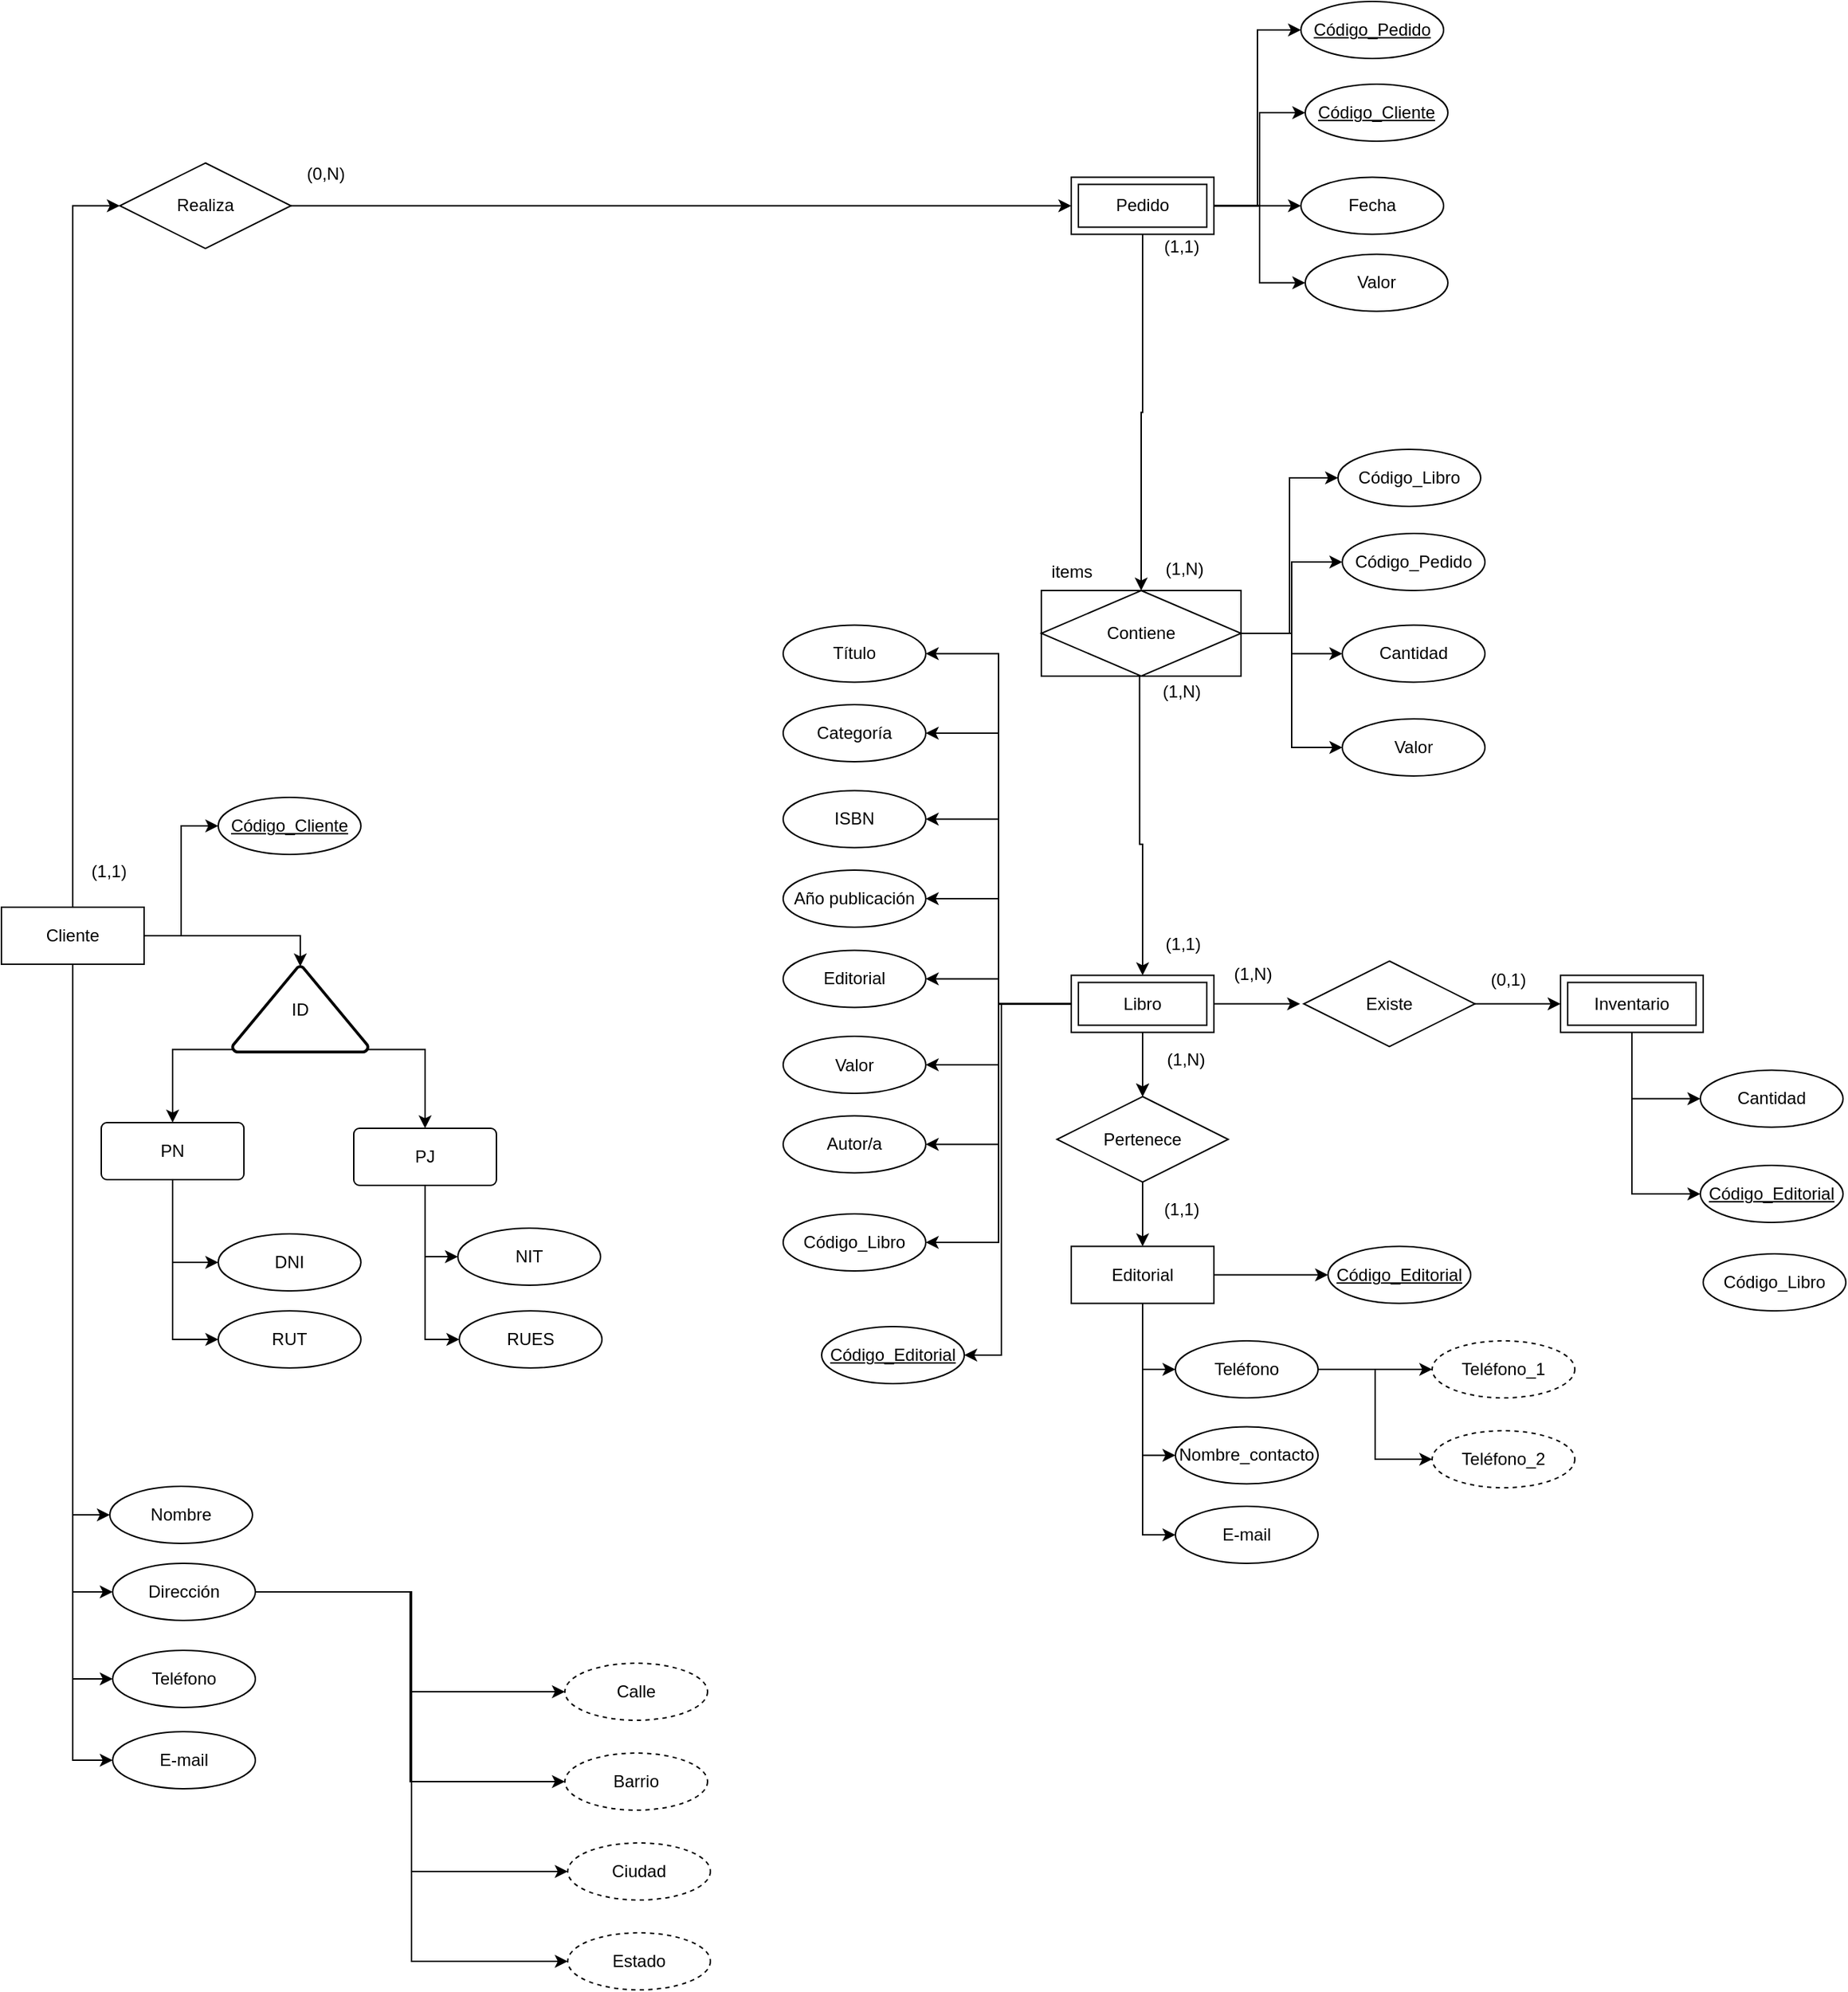 <mxfile version="28.0.9">
  <diagram name="Página-1" id="pAuuFBfd3IPFz2sgieC5">
    <mxGraphModel dx="1042" dy="927" grid="0" gridSize="10" guides="1" tooltips="1" connect="1" arrows="1" fold="1" page="0" pageScale="1" pageWidth="827" pageHeight="1169" math="0" shadow="0">
      <root>
        <mxCell id="0" />
        <mxCell id="1" parent="0" />
        <mxCell id="cs2vf8mVAvjcUNv43Vio-11" style="edgeStyle=orthogonalEdgeStyle;rounded=0;orthogonalLoop=1;jettySize=auto;html=1;entryX=0;entryY=0.5;entryDx=0;entryDy=0;" parent="1" source="cs2vf8mVAvjcUNv43Vio-3" target="cs2vf8mVAvjcUNv43Vio-10" edge="1">
          <mxGeometry relative="1" as="geometry" />
        </mxCell>
        <mxCell id="cs2vf8mVAvjcUNv43Vio-36" style="edgeStyle=orthogonalEdgeStyle;rounded=0;orthogonalLoop=1;jettySize=auto;html=1;exitX=0.5;exitY=1;exitDx=0;exitDy=0;entryX=0;entryY=0.5;entryDx=0;entryDy=0;" parent="1" source="cs2vf8mVAvjcUNv43Vio-3" target="cs2vf8mVAvjcUNv43Vio-35" edge="1">
          <mxGeometry relative="1" as="geometry" />
        </mxCell>
        <mxCell id="cs2vf8mVAvjcUNv43Vio-37" style="edgeStyle=orthogonalEdgeStyle;rounded=0;orthogonalLoop=1;jettySize=auto;html=1;entryX=0;entryY=0.5;entryDx=0;entryDy=0;" parent="1" source="cs2vf8mVAvjcUNv43Vio-3" target="cs2vf8mVAvjcUNv43Vio-38" edge="1">
          <mxGeometry relative="1" as="geometry">
            <mxPoint x="117" y="421.2" as="targetPoint" />
          </mxGeometry>
        </mxCell>
        <mxCell id="cs2vf8mVAvjcUNv43Vio-41" style="edgeStyle=orthogonalEdgeStyle;rounded=0;orthogonalLoop=1;jettySize=auto;html=1;entryX=0;entryY=0.5;entryDx=0;entryDy=0;" parent="1" source="cs2vf8mVAvjcUNv43Vio-3" target="cs2vf8mVAvjcUNv43Vio-40" edge="1">
          <mxGeometry relative="1" as="geometry" />
        </mxCell>
        <mxCell id="cs2vf8mVAvjcUNv43Vio-42" style="edgeStyle=orthogonalEdgeStyle;rounded=0;orthogonalLoop=1;jettySize=auto;html=1;entryX=0;entryY=0.5;entryDx=0;entryDy=0;" parent="1" source="cs2vf8mVAvjcUNv43Vio-3" target="cs2vf8mVAvjcUNv43Vio-39" edge="1">
          <mxGeometry relative="1" as="geometry" />
        </mxCell>
        <mxCell id="cs2vf8mVAvjcUNv43Vio-101" style="edgeStyle=orthogonalEdgeStyle;rounded=0;orthogonalLoop=1;jettySize=auto;html=1;entryX=0;entryY=0.5;entryDx=0;entryDy=0;" parent="1" source="cs2vf8mVAvjcUNv43Vio-3" target="cs2vf8mVAvjcUNv43Vio-100" edge="1">
          <mxGeometry relative="1" as="geometry" />
        </mxCell>
        <mxCell id="cs2vf8mVAvjcUNv43Vio-3" value="Cliente" style="whiteSpace=wrap;html=1;align=center;" parent="1" vertex="1">
          <mxGeometry x="67" y="256" width="100" height="40" as="geometry" />
        </mxCell>
        <mxCell id="cs2vf8mVAvjcUNv43Vio-16" style="edgeStyle=orthogonalEdgeStyle;rounded=0;orthogonalLoop=1;jettySize=auto;html=1;exitX=0.5;exitY=1;exitDx=0;exitDy=0;entryX=0.5;entryY=0;entryDx=0;entryDy=0;" parent="1" source="cs2vf8mVAvjcUNv43Vio-4" target="cs2vf8mVAvjcUNv43Vio-31" edge="1">
          <mxGeometry relative="1" as="geometry">
            <mxPoint x="792" y="106.75" as="targetPoint" />
          </mxGeometry>
        </mxCell>
        <mxCell id="cs2vf8mVAvjcUNv43Vio-71" style="edgeStyle=orthogonalEdgeStyle;rounded=0;orthogonalLoop=1;jettySize=auto;html=1;entryX=0;entryY=0.5;entryDx=0;entryDy=0;" parent="1" source="cs2vf8mVAvjcUNv43Vio-4" target="cs2vf8mVAvjcUNv43Vio-67" edge="1">
          <mxGeometry relative="1" as="geometry" />
        </mxCell>
        <mxCell id="cs2vf8mVAvjcUNv43Vio-72" style="edgeStyle=orthogonalEdgeStyle;rounded=0;orthogonalLoop=1;jettySize=auto;html=1;entryX=0;entryY=0.5;entryDx=0;entryDy=0;" parent="1" source="cs2vf8mVAvjcUNv43Vio-4" target="cs2vf8mVAvjcUNv43Vio-68" edge="1">
          <mxGeometry relative="1" as="geometry" />
        </mxCell>
        <mxCell id="cs2vf8mVAvjcUNv43Vio-106" style="edgeStyle=orthogonalEdgeStyle;rounded=0;orthogonalLoop=1;jettySize=auto;html=1;exitX=1;exitY=0.5;exitDx=0;exitDy=0;entryX=0;entryY=0.5;entryDx=0;entryDy=0;" parent="1" source="cs2vf8mVAvjcUNv43Vio-4" target="cs2vf8mVAvjcUNv43Vio-104" edge="1">
          <mxGeometry relative="1" as="geometry" />
        </mxCell>
        <mxCell id="cs2vf8mVAvjcUNv43Vio-110" style="edgeStyle=orthogonalEdgeStyle;rounded=0;orthogonalLoop=1;jettySize=auto;html=1;exitX=1;exitY=0.5;exitDx=0;exitDy=0;entryX=0;entryY=0.5;entryDx=0;entryDy=0;" parent="1" source="cs2vf8mVAvjcUNv43Vio-4" target="cs2vf8mVAvjcUNv43Vio-109" edge="1">
          <mxGeometry relative="1" as="geometry" />
        </mxCell>
        <mxCell id="cs2vf8mVAvjcUNv43Vio-4" value="Pedido" style="shape=ext;margin=3;double=1;whiteSpace=wrap;html=1;align=center;" parent="1" vertex="1">
          <mxGeometry x="817" y="-255.75" width="100" height="40" as="geometry" />
        </mxCell>
        <mxCell id="cs2vf8mVAvjcUNv43Vio-21" style="edgeStyle=orthogonalEdgeStyle;rounded=0;orthogonalLoop=1;jettySize=auto;html=1;exitX=0.5;exitY=1;exitDx=0;exitDy=0;entryX=0.5;entryY=0;entryDx=0;entryDy=0;" parent="1" source="cs2vf8mVAvjcUNv43Vio-5" target="cs2vf8mVAvjcUNv43Vio-20" edge="1">
          <mxGeometry relative="1" as="geometry" />
        </mxCell>
        <mxCell id="cs2vf8mVAvjcUNv43Vio-24" value="" style="edgeStyle=orthogonalEdgeStyle;rounded=0;orthogonalLoop=1;jettySize=auto;html=1;" parent="1" source="cs2vf8mVAvjcUNv43Vio-5" target="cs2vf8mVAvjcUNv43Vio-20" edge="1">
          <mxGeometry relative="1" as="geometry" />
        </mxCell>
        <mxCell id="cs2vf8mVAvjcUNv43Vio-27" style="edgeStyle=orthogonalEdgeStyle;rounded=0;orthogonalLoop=1;jettySize=auto;html=1;exitX=1;exitY=0.5;exitDx=0;exitDy=0;" parent="1" source="cs2vf8mVAvjcUNv43Vio-5" edge="1">
          <mxGeometry relative="1" as="geometry">
            <mxPoint x="977.4" y="323.75" as="targetPoint" />
          </mxGeometry>
        </mxCell>
        <mxCell id="cs2vf8mVAvjcUNv43Vio-82" style="edgeStyle=orthogonalEdgeStyle;rounded=0;orthogonalLoop=1;jettySize=auto;html=1;exitX=0;exitY=0.5;exitDx=0;exitDy=0;entryX=1;entryY=0.5;entryDx=0;entryDy=0;" parent="1" source="cs2vf8mVAvjcUNv43Vio-5" target="cs2vf8mVAvjcUNv43Vio-75" edge="1">
          <mxGeometry relative="1" as="geometry" />
        </mxCell>
        <mxCell id="cs2vf8mVAvjcUNv43Vio-83" style="edgeStyle=orthogonalEdgeStyle;rounded=0;orthogonalLoop=1;jettySize=auto;html=1;entryX=1;entryY=0.5;entryDx=0;entryDy=0;" parent="1" source="cs2vf8mVAvjcUNv43Vio-5" target="cs2vf8mVAvjcUNv43Vio-76" edge="1">
          <mxGeometry relative="1" as="geometry" />
        </mxCell>
        <mxCell id="cs2vf8mVAvjcUNv43Vio-84" style="edgeStyle=orthogonalEdgeStyle;rounded=0;orthogonalLoop=1;jettySize=auto;html=1;entryX=1;entryY=0.5;entryDx=0;entryDy=0;" parent="1" source="cs2vf8mVAvjcUNv43Vio-5" target="cs2vf8mVAvjcUNv43Vio-77" edge="1">
          <mxGeometry relative="1" as="geometry" />
        </mxCell>
        <mxCell id="cs2vf8mVAvjcUNv43Vio-85" style="edgeStyle=orthogonalEdgeStyle;rounded=0;orthogonalLoop=1;jettySize=auto;html=1;entryX=1;entryY=0.5;entryDx=0;entryDy=0;" parent="1" source="cs2vf8mVAvjcUNv43Vio-5" target="cs2vf8mVAvjcUNv43Vio-78" edge="1">
          <mxGeometry relative="1" as="geometry" />
        </mxCell>
        <mxCell id="cs2vf8mVAvjcUNv43Vio-86" style="edgeStyle=orthogonalEdgeStyle;rounded=0;orthogonalLoop=1;jettySize=auto;html=1;exitX=0;exitY=0.5;exitDx=0;exitDy=0;entryX=1;entryY=0.5;entryDx=0;entryDy=0;" parent="1" source="cs2vf8mVAvjcUNv43Vio-5" target="cs2vf8mVAvjcUNv43Vio-79" edge="1">
          <mxGeometry relative="1" as="geometry" />
        </mxCell>
        <mxCell id="cs2vf8mVAvjcUNv43Vio-87" style="edgeStyle=orthogonalEdgeStyle;rounded=0;orthogonalLoop=1;jettySize=auto;html=1;exitX=0;exitY=0.5;exitDx=0;exitDy=0;entryX=1;entryY=0.5;entryDx=0;entryDy=0;" parent="1" source="cs2vf8mVAvjcUNv43Vio-5" target="cs2vf8mVAvjcUNv43Vio-80" edge="1">
          <mxGeometry relative="1" as="geometry" />
        </mxCell>
        <mxCell id="cs2vf8mVAvjcUNv43Vio-88" style="edgeStyle=orthogonalEdgeStyle;rounded=0;orthogonalLoop=1;jettySize=auto;html=1;exitX=0;exitY=0.5;exitDx=0;exitDy=0;entryX=1;entryY=0.5;entryDx=0;entryDy=0;" parent="1" source="cs2vf8mVAvjcUNv43Vio-5" target="cs2vf8mVAvjcUNv43Vio-81" edge="1">
          <mxGeometry relative="1" as="geometry" />
        </mxCell>
        <mxCell id="cs2vf8mVAvjcUNv43Vio-121" style="edgeStyle=orthogonalEdgeStyle;rounded=0;orthogonalLoop=1;jettySize=auto;html=1;exitX=0;exitY=0.5;exitDx=0;exitDy=0;entryX=1;entryY=0.5;entryDx=0;entryDy=0;" parent="1" source="cs2vf8mVAvjcUNv43Vio-5" target="cs2vf8mVAvjcUNv43Vio-120" edge="1">
          <mxGeometry relative="1" as="geometry" />
        </mxCell>
        <mxCell id="cs2vf8mVAvjcUNv43Vio-139" style="edgeStyle=orthogonalEdgeStyle;rounded=0;orthogonalLoop=1;jettySize=auto;html=1;entryX=1;entryY=0.5;entryDx=0;entryDy=0;" parent="1" source="cs2vf8mVAvjcUNv43Vio-5" target="cs2vf8mVAvjcUNv43Vio-138" edge="1">
          <mxGeometry relative="1" as="geometry">
            <Array as="points">
              <mxPoint x="768" y="324" />
              <mxPoint x="768" y="570" />
            </Array>
          </mxGeometry>
        </mxCell>
        <mxCell id="cs2vf8mVAvjcUNv43Vio-5" value="Libro" style="shape=ext;margin=3;double=1;whiteSpace=wrap;html=1;align=center;" parent="1" vertex="1">
          <mxGeometry x="817" y="303.75" width="100" height="40" as="geometry" />
        </mxCell>
        <mxCell id="cs2vf8mVAvjcUNv43Vio-95" style="edgeStyle=orthogonalEdgeStyle;rounded=0;orthogonalLoop=1;jettySize=auto;html=1;exitX=0.5;exitY=1;exitDx=0;exitDy=0;entryX=0;entryY=0.5;entryDx=0;entryDy=0;" parent="1" source="cs2vf8mVAvjcUNv43Vio-6" target="cs2vf8mVAvjcUNv43Vio-89" edge="1">
          <mxGeometry relative="1" as="geometry" />
        </mxCell>
        <mxCell id="cs2vf8mVAvjcUNv43Vio-96" style="edgeStyle=orthogonalEdgeStyle;rounded=0;orthogonalLoop=1;jettySize=auto;html=1;exitX=0.5;exitY=1;exitDx=0;exitDy=0;entryX=0;entryY=0.5;entryDx=0;entryDy=0;" parent="1" source="cs2vf8mVAvjcUNv43Vio-6" target="cs2vf8mVAvjcUNv43Vio-90" edge="1">
          <mxGeometry relative="1" as="geometry" />
        </mxCell>
        <mxCell id="cs2vf8mVAvjcUNv43Vio-97" style="edgeStyle=orthogonalEdgeStyle;rounded=0;orthogonalLoop=1;jettySize=auto;html=1;exitX=0.5;exitY=1;exitDx=0;exitDy=0;entryX=0;entryY=0.5;entryDx=0;entryDy=0;" parent="1" source="cs2vf8mVAvjcUNv43Vio-6" target="cs2vf8mVAvjcUNv43Vio-91" edge="1">
          <mxGeometry relative="1" as="geometry" />
        </mxCell>
        <mxCell id="cs2vf8mVAvjcUNv43Vio-103" style="edgeStyle=orthogonalEdgeStyle;rounded=0;orthogonalLoop=1;jettySize=auto;html=1;exitX=1;exitY=0.5;exitDx=0;exitDy=0;entryX=0;entryY=0.5;entryDx=0;entryDy=0;" parent="1" source="cs2vf8mVAvjcUNv43Vio-6" target="cs2vf8mVAvjcUNv43Vio-102" edge="1">
          <mxGeometry relative="1" as="geometry" />
        </mxCell>
        <mxCell id="cs2vf8mVAvjcUNv43Vio-6" value="Editorial" style="whiteSpace=wrap;html=1;align=center;" parent="1" vertex="1">
          <mxGeometry x="817" y="493.75" width="100" height="40" as="geometry" />
        </mxCell>
        <mxCell id="cs2vf8mVAvjcUNv43Vio-74" style="edgeStyle=orthogonalEdgeStyle;rounded=0;orthogonalLoop=1;jettySize=auto;html=1;exitX=0.5;exitY=1;exitDx=0;exitDy=0;entryX=0;entryY=0.5;entryDx=0;entryDy=0;" parent="1" source="cs2vf8mVAvjcUNv43Vio-7" target="cs2vf8mVAvjcUNv43Vio-73" edge="1">
          <mxGeometry relative="1" as="geometry" />
        </mxCell>
        <mxCell id="cs2vf8mVAvjcUNv43Vio-113" style="edgeStyle=orthogonalEdgeStyle;rounded=0;orthogonalLoop=1;jettySize=auto;html=1;exitX=0.5;exitY=1;exitDx=0;exitDy=0;entryX=0;entryY=0.5;entryDx=0;entryDy=0;" parent="1" source="cs2vf8mVAvjcUNv43Vio-7" target="cs2vf8mVAvjcUNv43Vio-112" edge="1">
          <mxGeometry relative="1" as="geometry" />
        </mxCell>
        <mxCell id="cs2vf8mVAvjcUNv43Vio-7" value="Inventario" style="shape=ext;margin=3;double=1;whiteSpace=wrap;html=1;align=center;" parent="1" vertex="1">
          <mxGeometry x="1160" y="303.75" width="100" height="40" as="geometry" />
        </mxCell>
        <mxCell id="cs2vf8mVAvjcUNv43Vio-12" style="edgeStyle=orthogonalEdgeStyle;rounded=0;orthogonalLoop=1;jettySize=auto;html=1;exitX=1;exitY=0.5;exitDx=0;exitDy=0;entryX=0;entryY=0.5;entryDx=0;entryDy=0;" parent="1" source="cs2vf8mVAvjcUNv43Vio-10" target="cs2vf8mVAvjcUNv43Vio-4" edge="1">
          <mxGeometry relative="1" as="geometry" />
        </mxCell>
        <mxCell id="cs2vf8mVAvjcUNv43Vio-10" value="Realiza" style="shape=rhombus;perimeter=rhombusPerimeter;whiteSpace=wrap;html=1;align=center;" parent="1" vertex="1">
          <mxGeometry x="150" y="-265.75" width="120" height="60" as="geometry" />
        </mxCell>
        <mxCell id="cs2vf8mVAvjcUNv43Vio-13" value="(1,1)" style="text;html=1;align=center;verticalAlign=middle;resizable=0;points=[];autosize=1;strokeColor=none;fillColor=none;" parent="1" vertex="1">
          <mxGeometry x="117" y="216" width="50" height="30" as="geometry" />
        </mxCell>
        <mxCell id="cs2vf8mVAvjcUNv43Vio-14" value="(0,N)" style="text;html=1;align=center;verticalAlign=middle;resizable=0;points=[];autosize=1;strokeColor=none;fillColor=none;" parent="1" vertex="1">
          <mxGeometry x="269" y="-273" width="50" height="30" as="geometry" />
        </mxCell>
        <mxCell id="cs2vf8mVAvjcUNv43Vio-17" style="edgeStyle=orthogonalEdgeStyle;rounded=0;orthogonalLoop=1;jettySize=auto;html=1;exitX=-0.083;exitY=0.064;exitDx=0;exitDy=0;entryX=0.5;entryY=0;entryDx=0;entryDy=0;exitPerimeter=0;" parent="1" source="cs2vf8mVAvjcUNv43Vio-34" target="cs2vf8mVAvjcUNv43Vio-5" edge="1">
          <mxGeometry relative="1" as="geometry">
            <mxPoint x="866" y="213.75" as="sourcePoint" />
          </mxGeometry>
        </mxCell>
        <mxCell id="cs2vf8mVAvjcUNv43Vio-18" value="(1,1)" style="text;html=1;align=center;verticalAlign=middle;resizable=0;points=[];autosize=1;strokeColor=none;fillColor=none;" parent="1" vertex="1">
          <mxGeometry x="872" y="-220.25" width="43" height="26" as="geometry" />
        </mxCell>
        <mxCell id="cs2vf8mVAvjcUNv43Vio-19" value="(1,1)" style="text;html=1;align=center;verticalAlign=middle;resizable=0;points=[];autosize=1;strokeColor=none;fillColor=none;" parent="1" vertex="1">
          <mxGeometry x="873" y="268.75" width="43" height="26" as="geometry" />
        </mxCell>
        <mxCell id="cs2vf8mVAvjcUNv43Vio-22" style="edgeStyle=orthogonalEdgeStyle;rounded=0;orthogonalLoop=1;jettySize=auto;html=1;exitX=0.5;exitY=1;exitDx=0;exitDy=0;entryX=0.5;entryY=0;entryDx=0;entryDy=0;" parent="1" source="cs2vf8mVAvjcUNv43Vio-20" target="cs2vf8mVAvjcUNv43Vio-6" edge="1">
          <mxGeometry relative="1" as="geometry" />
        </mxCell>
        <mxCell id="cs2vf8mVAvjcUNv43Vio-20" value="Pertenece" style="shape=rhombus;perimeter=rhombusPerimeter;whiteSpace=wrap;html=1;align=center;" parent="1" vertex="1">
          <mxGeometry x="807" y="388.75" width="120" height="60" as="geometry" />
        </mxCell>
        <mxCell id="cs2vf8mVAvjcUNv43Vio-23" value="(1,N)" style="text;html=1;align=center;verticalAlign=middle;resizable=0;points=[];autosize=1;strokeColor=none;fillColor=none;" parent="1" vertex="1">
          <mxGeometry x="874" y="349.75" width="45" height="26" as="geometry" />
        </mxCell>
        <mxCell id="cs2vf8mVAvjcUNv43Vio-25" value="(1,1)" style="text;html=1;align=center;verticalAlign=middle;resizable=0;points=[];autosize=1;strokeColor=none;fillColor=none;" parent="1" vertex="1">
          <mxGeometry x="869" y="452.75" width="50" height="30" as="geometry" />
        </mxCell>
        <mxCell id="cs2vf8mVAvjcUNv43Vio-28" style="edgeStyle=orthogonalEdgeStyle;rounded=0;orthogonalLoop=1;jettySize=auto;html=1;exitX=1;exitY=0.5;exitDx=0;exitDy=0;" parent="1" source="cs2vf8mVAvjcUNv43Vio-26" target="cs2vf8mVAvjcUNv43Vio-7" edge="1">
          <mxGeometry relative="1" as="geometry" />
        </mxCell>
        <mxCell id="cs2vf8mVAvjcUNv43Vio-26" value="Existe" style="shape=rhombus;perimeter=rhombusPerimeter;whiteSpace=wrap;html=1;align=center;" parent="1" vertex="1">
          <mxGeometry x="980" y="293.75" width="120" height="60" as="geometry" />
        </mxCell>
        <mxCell id="cs2vf8mVAvjcUNv43Vio-29" value="(1,N)" style="text;html=1;align=center;verticalAlign=middle;resizable=0;points=[];autosize=1;strokeColor=none;fillColor=none;" parent="1" vertex="1">
          <mxGeometry x="921" y="289.75" width="45" height="26" as="geometry" />
        </mxCell>
        <mxCell id="cs2vf8mVAvjcUNv43Vio-30" value="(0,1)" style="text;html=1;align=center;verticalAlign=middle;resizable=0;points=[];autosize=1;strokeColor=none;fillColor=none;" parent="1" vertex="1">
          <mxGeometry x="1101" y="293.75" width="43" height="26" as="geometry" />
        </mxCell>
        <mxCell id="cs2vf8mVAvjcUNv43Vio-128" style="edgeStyle=orthogonalEdgeStyle;rounded=0;orthogonalLoop=1;jettySize=auto;html=1;exitX=1;exitY=0.5;exitDx=0;exitDy=0;entryX=0;entryY=0.5;entryDx=0;entryDy=0;" parent="1" source="cs2vf8mVAvjcUNv43Vio-31" target="cs2vf8mVAvjcUNv43Vio-123" edge="1">
          <mxGeometry relative="1" as="geometry" />
        </mxCell>
        <mxCell id="cs2vf8mVAvjcUNv43Vio-129" style="edgeStyle=orthogonalEdgeStyle;rounded=0;orthogonalLoop=1;jettySize=auto;html=1;" parent="1" source="cs2vf8mVAvjcUNv43Vio-31" target="cs2vf8mVAvjcUNv43Vio-124" edge="1">
          <mxGeometry relative="1" as="geometry" />
        </mxCell>
        <mxCell id="cs2vf8mVAvjcUNv43Vio-130" style="edgeStyle=orthogonalEdgeStyle;rounded=0;orthogonalLoop=1;jettySize=auto;html=1;entryX=0;entryY=0.5;entryDx=0;entryDy=0;" parent="1" source="cs2vf8mVAvjcUNv43Vio-31" target="cs2vf8mVAvjcUNv43Vio-114" edge="1">
          <mxGeometry relative="1" as="geometry" />
        </mxCell>
        <mxCell id="cs2vf8mVAvjcUNv43Vio-131" style="edgeStyle=orthogonalEdgeStyle;rounded=0;orthogonalLoop=1;jettySize=auto;html=1;entryX=0;entryY=0.5;entryDx=0;entryDy=0;" parent="1" source="cs2vf8mVAvjcUNv43Vio-31" target="cs2vf8mVAvjcUNv43Vio-116" edge="1">
          <mxGeometry relative="1" as="geometry" />
        </mxCell>
        <mxCell id="cs2vf8mVAvjcUNv43Vio-31" value="Contiene" style="shape=associativeEntity;whiteSpace=wrap;html=1;align=center;" parent="1" vertex="1">
          <mxGeometry x="796" y="34" width="140" height="60" as="geometry" />
        </mxCell>
        <mxCell id="cs2vf8mVAvjcUNv43Vio-32" value="items" style="text;html=1;align=center;verticalAlign=middle;resizable=0;points=[];autosize=1;strokeColor=none;fillColor=none;" parent="1" vertex="1">
          <mxGeometry x="793" y="8" width="47" height="26" as="geometry" />
        </mxCell>
        <mxCell id="cs2vf8mVAvjcUNv43Vio-33" value="(1,N)" style="text;html=1;align=center;verticalAlign=middle;resizable=0;points=[];autosize=1;strokeColor=none;fillColor=none;" parent="1" vertex="1">
          <mxGeometry x="871" y="4" width="50" height="30" as="geometry" />
        </mxCell>
        <mxCell id="cs2vf8mVAvjcUNv43Vio-34" value="(1,N)" style="text;html=1;align=center;verticalAlign=middle;resizable=0;points=[];autosize=1;strokeColor=none;fillColor=none;" parent="1" vertex="1">
          <mxGeometry x="869" y="90" width="50" height="30" as="geometry" />
        </mxCell>
        <mxCell id="cs2vf8mVAvjcUNv43Vio-35" value="Nombre" style="ellipse;whiteSpace=wrap;html=1;align=center;" parent="1" vertex="1">
          <mxGeometry x="143" y="662" width="100" height="40" as="geometry" />
        </mxCell>
        <mxCell id="cs2vf8mVAvjcUNv43Vio-47" style="edgeStyle=orthogonalEdgeStyle;rounded=0;orthogonalLoop=1;jettySize=auto;html=1;exitX=1;exitY=0.5;exitDx=0;exitDy=0;entryX=0;entryY=0.5;entryDx=0;entryDy=0;" parent="1" source="cs2vf8mVAvjcUNv43Vio-38" target="cs2vf8mVAvjcUNv43Vio-133" edge="1">
          <mxGeometry relative="1" as="geometry">
            <mxPoint x="298" y="789.5" as="targetPoint" />
          </mxGeometry>
        </mxCell>
        <mxCell id="cs2vf8mVAvjcUNv43Vio-48" style="edgeStyle=orthogonalEdgeStyle;rounded=0;orthogonalLoop=1;jettySize=auto;html=1;exitX=1;exitY=0.5;exitDx=0;exitDy=0;entryX=0;entryY=0.5;entryDx=0;entryDy=0;" parent="1" source="cs2vf8mVAvjcUNv43Vio-38" target="cs2vf8mVAvjcUNv43Vio-132" edge="1">
          <mxGeometry relative="1" as="geometry">
            <mxPoint x="298" y="832" as="targetPoint" />
          </mxGeometry>
        </mxCell>
        <mxCell id="cs2vf8mVAvjcUNv43Vio-49" style="edgeStyle=orthogonalEdgeStyle;rounded=0;orthogonalLoop=1;jettySize=auto;html=1;entryX=0;entryY=0.5;entryDx=0;entryDy=0;" parent="1" source="cs2vf8mVAvjcUNv43Vio-38" target="cs2vf8mVAvjcUNv43Vio-134" edge="1">
          <mxGeometry relative="1" as="geometry">
            <mxPoint x="298.0" y="884.5" as="targetPoint" />
          </mxGeometry>
        </mxCell>
        <mxCell id="cs2vf8mVAvjcUNv43Vio-50" style="edgeStyle=orthogonalEdgeStyle;rounded=0;orthogonalLoop=1;jettySize=auto;html=1;entryX=0;entryY=0.5;entryDx=0;entryDy=0;" parent="1" source="cs2vf8mVAvjcUNv43Vio-38" target="cs2vf8mVAvjcUNv43Vio-135" edge="1">
          <mxGeometry relative="1" as="geometry">
            <mxPoint x="298" y="934" as="targetPoint" />
          </mxGeometry>
        </mxCell>
        <mxCell id="cs2vf8mVAvjcUNv43Vio-38" value="Dirección" style="ellipse;whiteSpace=wrap;html=1;align=center;" parent="1" vertex="1">
          <mxGeometry x="145" y="716" width="100" height="40" as="geometry" />
        </mxCell>
        <mxCell id="cs2vf8mVAvjcUNv43Vio-39" value="Teléfono" style="ellipse;whiteSpace=wrap;html=1;align=center;" parent="1" vertex="1">
          <mxGeometry x="145" y="777" width="100" height="40" as="geometry" />
        </mxCell>
        <mxCell id="cs2vf8mVAvjcUNv43Vio-40" value="E-mail" style="ellipse;whiteSpace=wrap;html=1;align=center;" parent="1" vertex="1">
          <mxGeometry x="145" y="834" width="100" height="40" as="geometry" />
        </mxCell>
        <mxCell id="cs2vf8mVAvjcUNv43Vio-56" style="edgeStyle=orthogonalEdgeStyle;rounded=0;orthogonalLoop=1;jettySize=auto;html=1;exitX=0.01;exitY=0.97;exitDx=0;exitDy=0;exitPerimeter=0;entryX=0.5;entryY=0;entryDx=0;entryDy=0;" parent="1" source="cs2vf8mVAvjcUNv43Vio-52" target="cs2vf8mVAvjcUNv43Vio-54" edge="1">
          <mxGeometry relative="1" as="geometry" />
        </mxCell>
        <mxCell id="cs2vf8mVAvjcUNv43Vio-57" style="edgeStyle=orthogonalEdgeStyle;rounded=0;orthogonalLoop=1;jettySize=auto;html=1;exitX=0.99;exitY=0.97;exitDx=0;exitDy=0;exitPerimeter=0;entryX=0.5;entryY=0;entryDx=0;entryDy=0;" parent="1" source="cs2vf8mVAvjcUNv43Vio-52" target="cs2vf8mVAvjcUNv43Vio-55" edge="1">
          <mxGeometry relative="1" as="geometry" />
        </mxCell>
        <mxCell id="cs2vf8mVAvjcUNv43Vio-52" value="ID" style="strokeWidth=2;html=1;shape=mxgraph.flowchart.extract_or_measurement;whiteSpace=wrap;" parent="1" vertex="1">
          <mxGeometry x="229" y="297.5" width="95" height="60" as="geometry" />
        </mxCell>
        <mxCell id="cs2vf8mVAvjcUNv43Vio-53" style="edgeStyle=orthogonalEdgeStyle;rounded=0;orthogonalLoop=1;jettySize=auto;html=1;exitX=1;exitY=0.5;exitDx=0;exitDy=0;entryX=0.5;entryY=0;entryDx=0;entryDy=0;entryPerimeter=0;" parent="1" source="cs2vf8mVAvjcUNv43Vio-3" target="cs2vf8mVAvjcUNv43Vio-52" edge="1">
          <mxGeometry relative="1" as="geometry" />
        </mxCell>
        <mxCell id="cs2vf8mVAvjcUNv43Vio-63" style="edgeStyle=orthogonalEdgeStyle;rounded=0;orthogonalLoop=1;jettySize=auto;html=1;exitX=0.5;exitY=1;exitDx=0;exitDy=0;entryX=0;entryY=0.5;entryDx=0;entryDy=0;" parent="1" source="cs2vf8mVAvjcUNv43Vio-54" target="cs2vf8mVAvjcUNv43Vio-58" edge="1">
          <mxGeometry relative="1" as="geometry" />
        </mxCell>
        <mxCell id="cs2vf8mVAvjcUNv43Vio-64" style="edgeStyle=orthogonalEdgeStyle;rounded=0;orthogonalLoop=1;jettySize=auto;html=1;entryX=0;entryY=0.5;entryDx=0;entryDy=0;" parent="1" source="cs2vf8mVAvjcUNv43Vio-54" target="cs2vf8mVAvjcUNv43Vio-59" edge="1">
          <mxGeometry relative="1" as="geometry" />
        </mxCell>
        <mxCell id="cs2vf8mVAvjcUNv43Vio-54" value="PN" style="rounded=1;arcSize=10;whiteSpace=wrap;html=1;align=center;" parent="1" vertex="1">
          <mxGeometry x="137" y="407" width="100" height="40" as="geometry" />
        </mxCell>
        <mxCell id="cs2vf8mVAvjcUNv43Vio-65" style="edgeStyle=orthogonalEdgeStyle;rounded=0;orthogonalLoop=1;jettySize=auto;html=1;entryX=0;entryY=0.5;entryDx=0;entryDy=0;" parent="1" source="cs2vf8mVAvjcUNv43Vio-55" target="cs2vf8mVAvjcUNv43Vio-60" edge="1">
          <mxGeometry relative="1" as="geometry" />
        </mxCell>
        <mxCell id="cs2vf8mVAvjcUNv43Vio-66" style="edgeStyle=orthogonalEdgeStyle;rounded=0;orthogonalLoop=1;jettySize=auto;html=1;entryX=0;entryY=0.5;entryDx=0;entryDy=0;" parent="1" source="cs2vf8mVAvjcUNv43Vio-55" target="cs2vf8mVAvjcUNv43Vio-61" edge="1">
          <mxGeometry relative="1" as="geometry" />
        </mxCell>
        <mxCell id="cs2vf8mVAvjcUNv43Vio-55" value="PJ" style="rounded=1;arcSize=10;whiteSpace=wrap;html=1;align=center;" parent="1" vertex="1">
          <mxGeometry x="314" y="411" width="100" height="40" as="geometry" />
        </mxCell>
        <mxCell id="cs2vf8mVAvjcUNv43Vio-58" value="DNI" style="ellipse;whiteSpace=wrap;html=1;align=center;" parent="1" vertex="1">
          <mxGeometry x="219" y="485" width="100" height="40" as="geometry" />
        </mxCell>
        <mxCell id="cs2vf8mVAvjcUNv43Vio-59" value="RUT" style="ellipse;whiteSpace=wrap;html=1;align=center;" parent="1" vertex="1">
          <mxGeometry x="219" y="539" width="100" height="40" as="geometry" />
        </mxCell>
        <mxCell id="cs2vf8mVAvjcUNv43Vio-60" value="NIT" style="ellipse;whiteSpace=wrap;html=1;align=center;" parent="1" vertex="1">
          <mxGeometry x="387" y="481" width="100" height="40" as="geometry" />
        </mxCell>
        <mxCell id="cs2vf8mVAvjcUNv43Vio-61" value="RUES" style="ellipse;whiteSpace=wrap;html=1;align=center;" parent="1" vertex="1">
          <mxGeometry x="388" y="539" width="100" height="40" as="geometry" />
        </mxCell>
        <mxCell id="cs2vf8mVAvjcUNv43Vio-62" style="edgeStyle=orthogonalEdgeStyle;rounded=0;orthogonalLoop=1;jettySize=auto;html=1;exitX=0.5;exitY=1;exitDx=0;exitDy=0;" parent="1" source="cs2vf8mVAvjcUNv43Vio-58" target="cs2vf8mVAvjcUNv43Vio-58" edge="1">
          <mxGeometry relative="1" as="geometry" />
        </mxCell>
        <mxCell id="cs2vf8mVAvjcUNv43Vio-67" value="Fecha" style="ellipse;whiteSpace=wrap;html=1;align=center;" parent="1" vertex="1">
          <mxGeometry x="978" y="-255.75" width="100" height="40" as="geometry" />
        </mxCell>
        <mxCell id="cs2vf8mVAvjcUNv43Vio-68" value="Valor" style="ellipse;whiteSpace=wrap;html=1;align=center;" parent="1" vertex="1">
          <mxGeometry x="981" y="-201.75" width="100" height="40" as="geometry" />
        </mxCell>
        <mxCell id="cs2vf8mVAvjcUNv43Vio-73" value="Cantidad" style="ellipse;whiteSpace=wrap;html=1;align=center;" parent="1" vertex="1">
          <mxGeometry x="1258" y="370.25" width="100" height="40" as="geometry" />
        </mxCell>
        <mxCell id="cs2vf8mVAvjcUNv43Vio-75" value="Título" style="ellipse;whiteSpace=wrap;html=1;align=center;" parent="1" vertex="1">
          <mxGeometry x="615" y="58.25" width="100" height="40" as="geometry" />
        </mxCell>
        <mxCell id="cs2vf8mVAvjcUNv43Vio-76" value="Categoría" style="ellipse;whiteSpace=wrap;html=1;align=center;" parent="1" vertex="1">
          <mxGeometry x="615" y="114" width="100" height="40" as="geometry" />
        </mxCell>
        <mxCell id="cs2vf8mVAvjcUNv43Vio-77" value="ISBN" style="ellipse;whiteSpace=wrap;html=1;align=center;" parent="1" vertex="1">
          <mxGeometry x="615" y="174.25" width="100" height="40" as="geometry" />
        </mxCell>
        <mxCell id="cs2vf8mVAvjcUNv43Vio-78" value="Año publicación" style="ellipse;whiteSpace=wrap;html=1;align=center;" parent="1" vertex="1">
          <mxGeometry x="615" y="230" width="100" height="40" as="geometry" />
        </mxCell>
        <mxCell id="cs2vf8mVAvjcUNv43Vio-79" value="Editorial" style="ellipse;whiteSpace=wrap;html=1;align=center;" parent="1" vertex="1">
          <mxGeometry x="615" y="286.25" width="100" height="40" as="geometry" />
        </mxCell>
        <mxCell id="cs2vf8mVAvjcUNv43Vio-80" value="Valor" style="ellipse;whiteSpace=wrap;html=1;align=center;" parent="1" vertex="1">
          <mxGeometry x="615" y="346.5" width="100" height="40" as="geometry" />
        </mxCell>
        <mxCell id="cs2vf8mVAvjcUNv43Vio-81" value="Autor/a" style="ellipse;whiteSpace=wrap;html=1;align=center;" parent="1" vertex="1">
          <mxGeometry x="615" y="402.25" width="100" height="40" as="geometry" />
        </mxCell>
        <mxCell id="cs2vf8mVAvjcUNv43Vio-98" style="edgeStyle=orthogonalEdgeStyle;rounded=0;orthogonalLoop=1;jettySize=auto;html=1;exitX=1;exitY=0.5;exitDx=0;exitDy=0;entryX=0;entryY=0.5;entryDx=0;entryDy=0;" parent="1" source="cs2vf8mVAvjcUNv43Vio-89" target="cs2vf8mVAvjcUNv43Vio-137" edge="1">
          <mxGeometry relative="1" as="geometry">
            <mxPoint x="1052" y="580" as="targetPoint" />
          </mxGeometry>
        </mxCell>
        <mxCell id="cs2vf8mVAvjcUNv43Vio-99" style="edgeStyle=orthogonalEdgeStyle;rounded=0;orthogonalLoop=1;jettySize=auto;html=1;exitX=1;exitY=0.5;exitDx=0;exitDy=0;entryX=0;entryY=0.5;entryDx=0;entryDy=0;" parent="1" source="cs2vf8mVAvjcUNv43Vio-89" target="cs2vf8mVAvjcUNv43Vio-136" edge="1">
          <mxGeometry relative="1" as="geometry">
            <mxPoint x="1052" y="630" as="targetPoint" />
          </mxGeometry>
        </mxCell>
        <mxCell id="cs2vf8mVAvjcUNv43Vio-89" value="Teléfono" style="ellipse;whiteSpace=wrap;html=1;align=center;" parent="1" vertex="1">
          <mxGeometry x="890" y="560" width="100" height="40" as="geometry" />
        </mxCell>
        <mxCell id="cs2vf8mVAvjcUNv43Vio-90" value="Nombre_contacto" style="ellipse;whiteSpace=wrap;html=1;align=center;" parent="1" vertex="1">
          <mxGeometry x="890" y="620.25" width="100" height="40" as="geometry" />
        </mxCell>
        <mxCell id="cs2vf8mVAvjcUNv43Vio-91" value="E-mail" style="ellipse;whiteSpace=wrap;html=1;align=center;" parent="1" vertex="1">
          <mxGeometry x="890" y="676" width="100" height="40" as="geometry" />
        </mxCell>
        <mxCell id="cs2vf8mVAvjcUNv43Vio-100" value="Código_Cliente" style="ellipse;whiteSpace=wrap;html=1;align=center;fontStyle=4;" parent="1" vertex="1">
          <mxGeometry x="219" y="179" width="100" height="40" as="geometry" />
        </mxCell>
        <mxCell id="cs2vf8mVAvjcUNv43Vio-102" value="Código_Editorial" style="ellipse;whiteSpace=wrap;html=1;align=center;fontStyle=4;" parent="1" vertex="1">
          <mxGeometry x="997" y="493.75" width="100" height="40" as="geometry" />
        </mxCell>
        <mxCell id="cs2vf8mVAvjcUNv43Vio-104" value="Código_Cliente" style="ellipse;whiteSpace=wrap;html=1;align=center;fontStyle=4;" parent="1" vertex="1">
          <mxGeometry x="981" y="-321" width="100" height="40" as="geometry" />
        </mxCell>
        <mxCell id="cs2vf8mVAvjcUNv43Vio-109" value="Código_Pedido" style="ellipse;whiteSpace=wrap;html=1;align=center;fontStyle=4;" parent="1" vertex="1">
          <mxGeometry x="978" y="-379" width="100" height="40" as="geometry" />
        </mxCell>
        <mxCell id="cs2vf8mVAvjcUNv43Vio-112" value="Código_Editorial" style="ellipse;whiteSpace=wrap;html=1;align=center;fontStyle=4;" parent="1" vertex="1">
          <mxGeometry x="1258" y="437" width="100" height="40" as="geometry" />
        </mxCell>
        <mxCell id="cs2vf8mVAvjcUNv43Vio-114" value="Cantidad" style="ellipse;whiteSpace=wrap;html=1;align=center;" parent="1" vertex="1">
          <mxGeometry x="1007" y="58.25" width="100" height="40" as="geometry" />
        </mxCell>
        <mxCell id="cs2vf8mVAvjcUNv43Vio-116" value="Valor" style="ellipse;whiteSpace=wrap;html=1;align=center;" parent="1" vertex="1">
          <mxGeometry x="1007" y="124" width="100" height="40" as="geometry" />
        </mxCell>
        <mxCell id="cs2vf8mVAvjcUNv43Vio-120" value="Código_Libro" style="ellipse;whiteSpace=wrap;html=1;align=center;" parent="1" vertex="1">
          <mxGeometry x="615" y="471" width="100" height="40" as="geometry" />
        </mxCell>
        <mxCell id="cs2vf8mVAvjcUNv43Vio-122" value="Código_Libro" style="ellipse;whiteSpace=wrap;html=1;align=center;" parent="1" vertex="1">
          <mxGeometry x="1260" y="499" width="100" height="40" as="geometry" />
        </mxCell>
        <mxCell id="cs2vf8mVAvjcUNv43Vio-123" value="Código_Libro" style="ellipse;whiteSpace=wrap;html=1;align=center;" parent="1" vertex="1">
          <mxGeometry x="1004" y="-65" width="100" height="40" as="geometry" />
        </mxCell>
        <mxCell id="cs2vf8mVAvjcUNv43Vio-124" value="Código_Pedido" style="ellipse;whiteSpace=wrap;html=1;align=center;" parent="1" vertex="1">
          <mxGeometry x="1007" y="-6" width="100" height="40" as="geometry" />
        </mxCell>
        <mxCell id="cs2vf8mVAvjcUNv43Vio-132" value="Barrio" style="ellipse;whiteSpace=wrap;html=1;align=center;dashed=1;" parent="1" vertex="1">
          <mxGeometry x="462" y="849" width="100" height="40" as="geometry" />
        </mxCell>
        <mxCell id="cs2vf8mVAvjcUNv43Vio-133" value="Calle" style="ellipse;whiteSpace=wrap;html=1;align=center;dashed=1;" parent="1" vertex="1">
          <mxGeometry x="462" y="786" width="100" height="40" as="geometry" />
        </mxCell>
        <mxCell id="cs2vf8mVAvjcUNv43Vio-134" value="Ciudad" style="ellipse;whiteSpace=wrap;html=1;align=center;dashed=1;" parent="1" vertex="1">
          <mxGeometry x="464" y="912" width="100" height="40" as="geometry" />
        </mxCell>
        <mxCell id="cs2vf8mVAvjcUNv43Vio-135" value="Estado" style="ellipse;whiteSpace=wrap;html=1;align=center;dashed=1;" parent="1" vertex="1">
          <mxGeometry x="464" y="975" width="100" height="40" as="geometry" />
        </mxCell>
        <mxCell id="cs2vf8mVAvjcUNv43Vio-136" value="Teléfono_2" style="ellipse;whiteSpace=wrap;html=1;align=center;dashed=1;" parent="1" vertex="1">
          <mxGeometry x="1070" y="623" width="100" height="40" as="geometry" />
        </mxCell>
        <mxCell id="cs2vf8mVAvjcUNv43Vio-137" value="Teléfono_1" style="ellipse;whiteSpace=wrap;html=1;align=center;dashed=1;" parent="1" vertex="1">
          <mxGeometry x="1070" y="560" width="100" height="40" as="geometry" />
        </mxCell>
        <mxCell id="cs2vf8mVAvjcUNv43Vio-138" value="Código_Editorial" style="ellipse;whiteSpace=wrap;html=1;align=center;fontStyle=4;" parent="1" vertex="1">
          <mxGeometry x="642" y="550" width="100" height="40" as="geometry" />
        </mxCell>
      </root>
    </mxGraphModel>
  </diagram>
</mxfile>
